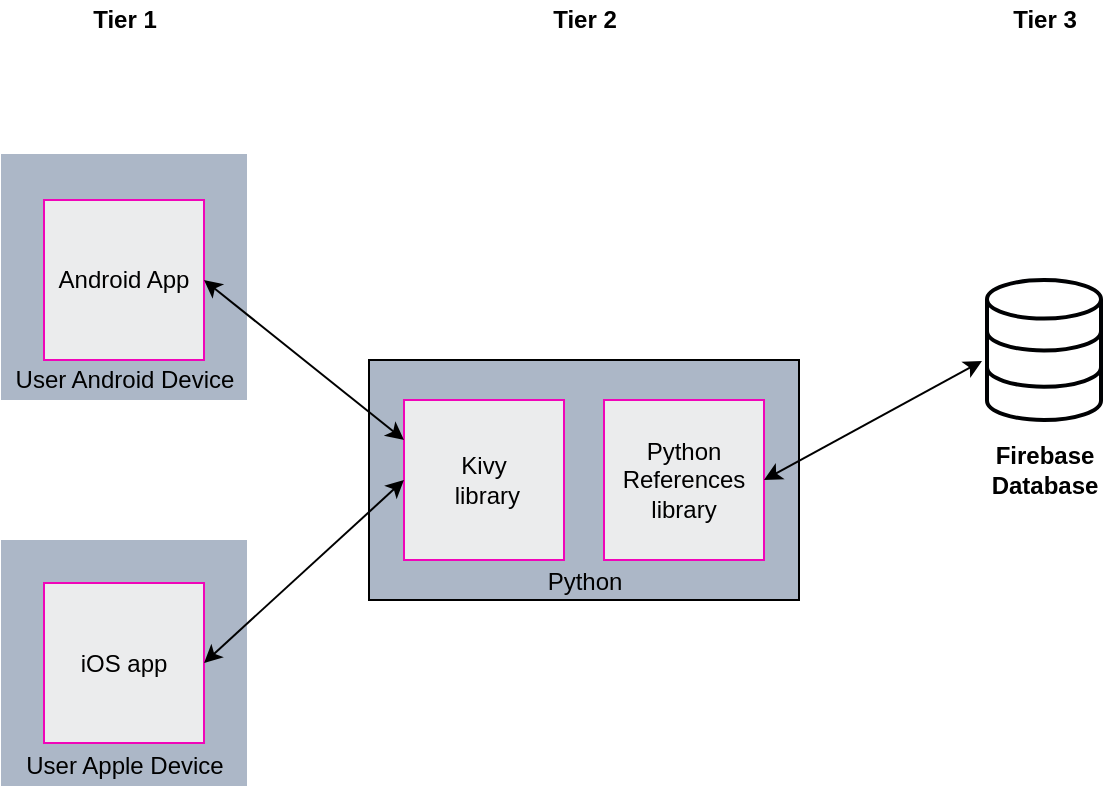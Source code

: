 <mxfile version="12.3.9" type="device" pages="1"><diagram id="n2gnzT6PSJPfZCZ8GDRX" name="Page-1"><mxGraphModel dx="18" dy="401" grid="1" gridSize="10" guides="1" tooltips="1" connect="1" arrows="1" fold="1" page="1" pageScale="1" pageWidth="850" pageHeight="1100" math="0" shadow="0"><root><mxCell id="0"/><mxCell id="1" parent="0"/><mxCell id="kFD-v0lwqFNQLDbg_uAR-39" value="&lt;br&gt;&lt;br&gt;&lt;br&gt;&lt;br&gt;&lt;br&gt;&lt;br&gt;&lt;br&gt;Python" style="rounded=0;whiteSpace=wrap;html=1;strokeColor=#000000;fillColor=#ACB7C7;" parent="1" vertex="1"><mxGeometry x="1162.5" y="190" width="215" height="120" as="geometry"/></mxCell><mxCell id="kFD-v0lwqFNQLDbg_uAR-15" value="&lt;b&gt;Tier 3&lt;br&gt;&lt;/b&gt;" style="text;html=1;align=center;verticalAlign=middle;resizable=0;points=[];;autosize=1;" parent="1" vertex="1"><mxGeometry x="1475" y="10" width="50" height="20" as="geometry"/></mxCell><mxCell id="kFD-v0lwqFNQLDbg_uAR-16" value="&lt;b&gt;Tier 2&lt;/b&gt;" style="text;html=1;align=center;verticalAlign=middle;resizable=0;points=[];;autosize=1;" parent="1" vertex="1"><mxGeometry x="1245" y="10" width="50" height="20" as="geometry"/></mxCell><mxCell id="kFD-v0lwqFNQLDbg_uAR-17" value="&lt;b&gt;Tier 1&lt;/b&gt;" style="text;html=1;align=center;verticalAlign=middle;resizable=0;points=[];;autosize=1;" parent="1" vertex="1"><mxGeometry x="1015" y="10" width="50" height="20" as="geometry"/></mxCell><mxCell id="kFD-v0lwqFNQLDbg_uAR-20" value="" style="html=1;verticalLabelPosition=bottom;align=center;labelBackgroundColor=#ffffff;verticalAlign=top;strokeWidth=2;strokeColor=#000103;shadow=0;dashed=0;shape=mxgraph.ios7.icons.data;fillColor=none;" parent="1" vertex="1"><mxGeometry x="1471.5" y="150" width="57" height="70" as="geometry"/></mxCell><mxCell id="kFD-v0lwqFNQLDbg_uAR-21" value="&lt;b&gt;Firebase &lt;br&gt;Database&lt;/b&gt;" style="text;html=1;align=center;verticalAlign=middle;resizable=0;points=[];;autosize=1;direction=south;" parent="1" vertex="1"><mxGeometry x="1485" y="210" width="30" height="70" as="geometry"/></mxCell><mxCell id="kFD-v0lwqFNQLDbg_uAR-25" value="Python References library" style="whiteSpace=wrap;html=1;aspect=fixed;strokeColor=#F005B9;fillColor=#EBECED;" parent="1" vertex="1"><mxGeometry x="1280" y="210" width="80" height="80" as="geometry"/></mxCell><mxCell id="kFD-v0lwqFNQLDbg_uAR-26" value="&lt;br&gt;&lt;br&gt;&lt;br&gt;&lt;br&gt;&lt;br&gt;&lt;br&gt;&lt;br&gt;User Android Device" style="whiteSpace=wrap;html=1;aspect=fixed;strokeColor=none;fillColor=#ACB7C7;" parent="1" vertex="1"><mxGeometry x="978.5" y="87" width="123" height="123" as="geometry"/></mxCell><mxCell id="kFD-v0lwqFNQLDbg_uAR-27" value="Android App" style="whiteSpace=wrap;html=1;aspect=fixed;strokeColor=#F005B9;fillColor=#EBECED;" parent="1" vertex="1"><mxGeometry x="1000" y="110" width="80" height="80" as="geometry"/></mxCell><mxCell id="kFD-v0lwqFNQLDbg_uAR-28" value="&lt;br&gt;&lt;br&gt;&lt;br&gt;&lt;br&gt;&lt;br&gt;&lt;br&gt;&lt;br&gt;User Apple Device" style="whiteSpace=wrap;html=1;aspect=fixed;strokeColor=none;fillColor=#ACB7C7;" parent="1" vertex="1"><mxGeometry x="978.5" y="280" width="123" height="123" as="geometry"/></mxCell><mxCell id="kFD-v0lwqFNQLDbg_uAR-29" value="iOS app" style="whiteSpace=wrap;html=1;aspect=fixed;strokeColor=#F005B9;fillColor=#EBECED;" parent="1" vertex="1"><mxGeometry x="1000" y="301.5" width="80" height="80" as="geometry"/></mxCell><mxCell id="kFD-v0lwqFNQLDbg_uAR-38" value="Kivy&lt;br&gt;&amp;nbsp;library" style="whiteSpace=wrap;html=1;aspect=fixed;strokeColor=#F005B9;fillColor=#EBECED;" parent="1" vertex="1"><mxGeometry x="1180" y="210" width="80" height="80" as="geometry"/></mxCell><mxCell id="kFD-v0lwqFNQLDbg_uAR-42" value="" style="endArrow=classic;startArrow=classic;html=1;exitX=1;exitY=0.5;exitDx=0;exitDy=0;entryX=-0.044;entryY=0.579;entryDx=0;entryDy=0;entryPerimeter=0;" parent="1" source="kFD-v0lwqFNQLDbg_uAR-25" target="kFD-v0lwqFNQLDbg_uAR-20" edge="1"><mxGeometry width="50" height="50" relative="1" as="geometry"><mxPoint x="1400" y="380" as="sourcePoint"/><mxPoint x="1450" y="330" as="targetPoint"/></mxGeometry></mxCell><mxCell id="kFD-v0lwqFNQLDbg_uAR-43" value="" style="endArrow=classic;startArrow=classic;html=1;exitX=1;exitY=0.5;exitDx=0;exitDy=0;entryX=0;entryY=0.5;entryDx=0;entryDy=0;" parent="1" source="kFD-v0lwqFNQLDbg_uAR-29" target="kFD-v0lwqFNQLDbg_uAR-38" edge="1"><mxGeometry width="50" height="50" relative="1" as="geometry"><mxPoint x="1250" y="420" as="sourcePoint"/><mxPoint x="1300" y="370" as="targetPoint"/></mxGeometry></mxCell><mxCell id="kFD-v0lwqFNQLDbg_uAR-44" value="" style="endArrow=classic;startArrow=classic;html=1;exitX=1;exitY=0.5;exitDx=0;exitDy=0;entryX=0;entryY=0.25;entryDx=0;entryDy=0;" parent="1" source="kFD-v0lwqFNQLDbg_uAR-27" target="kFD-v0lwqFNQLDbg_uAR-38" edge="1"><mxGeometry width="50" height="50" relative="1" as="geometry"><mxPoint x="1079" y="117" as="sourcePoint"/><mxPoint x="1320" y="350" as="targetPoint"/></mxGeometry></mxCell></root></mxGraphModel></diagram></mxfile>